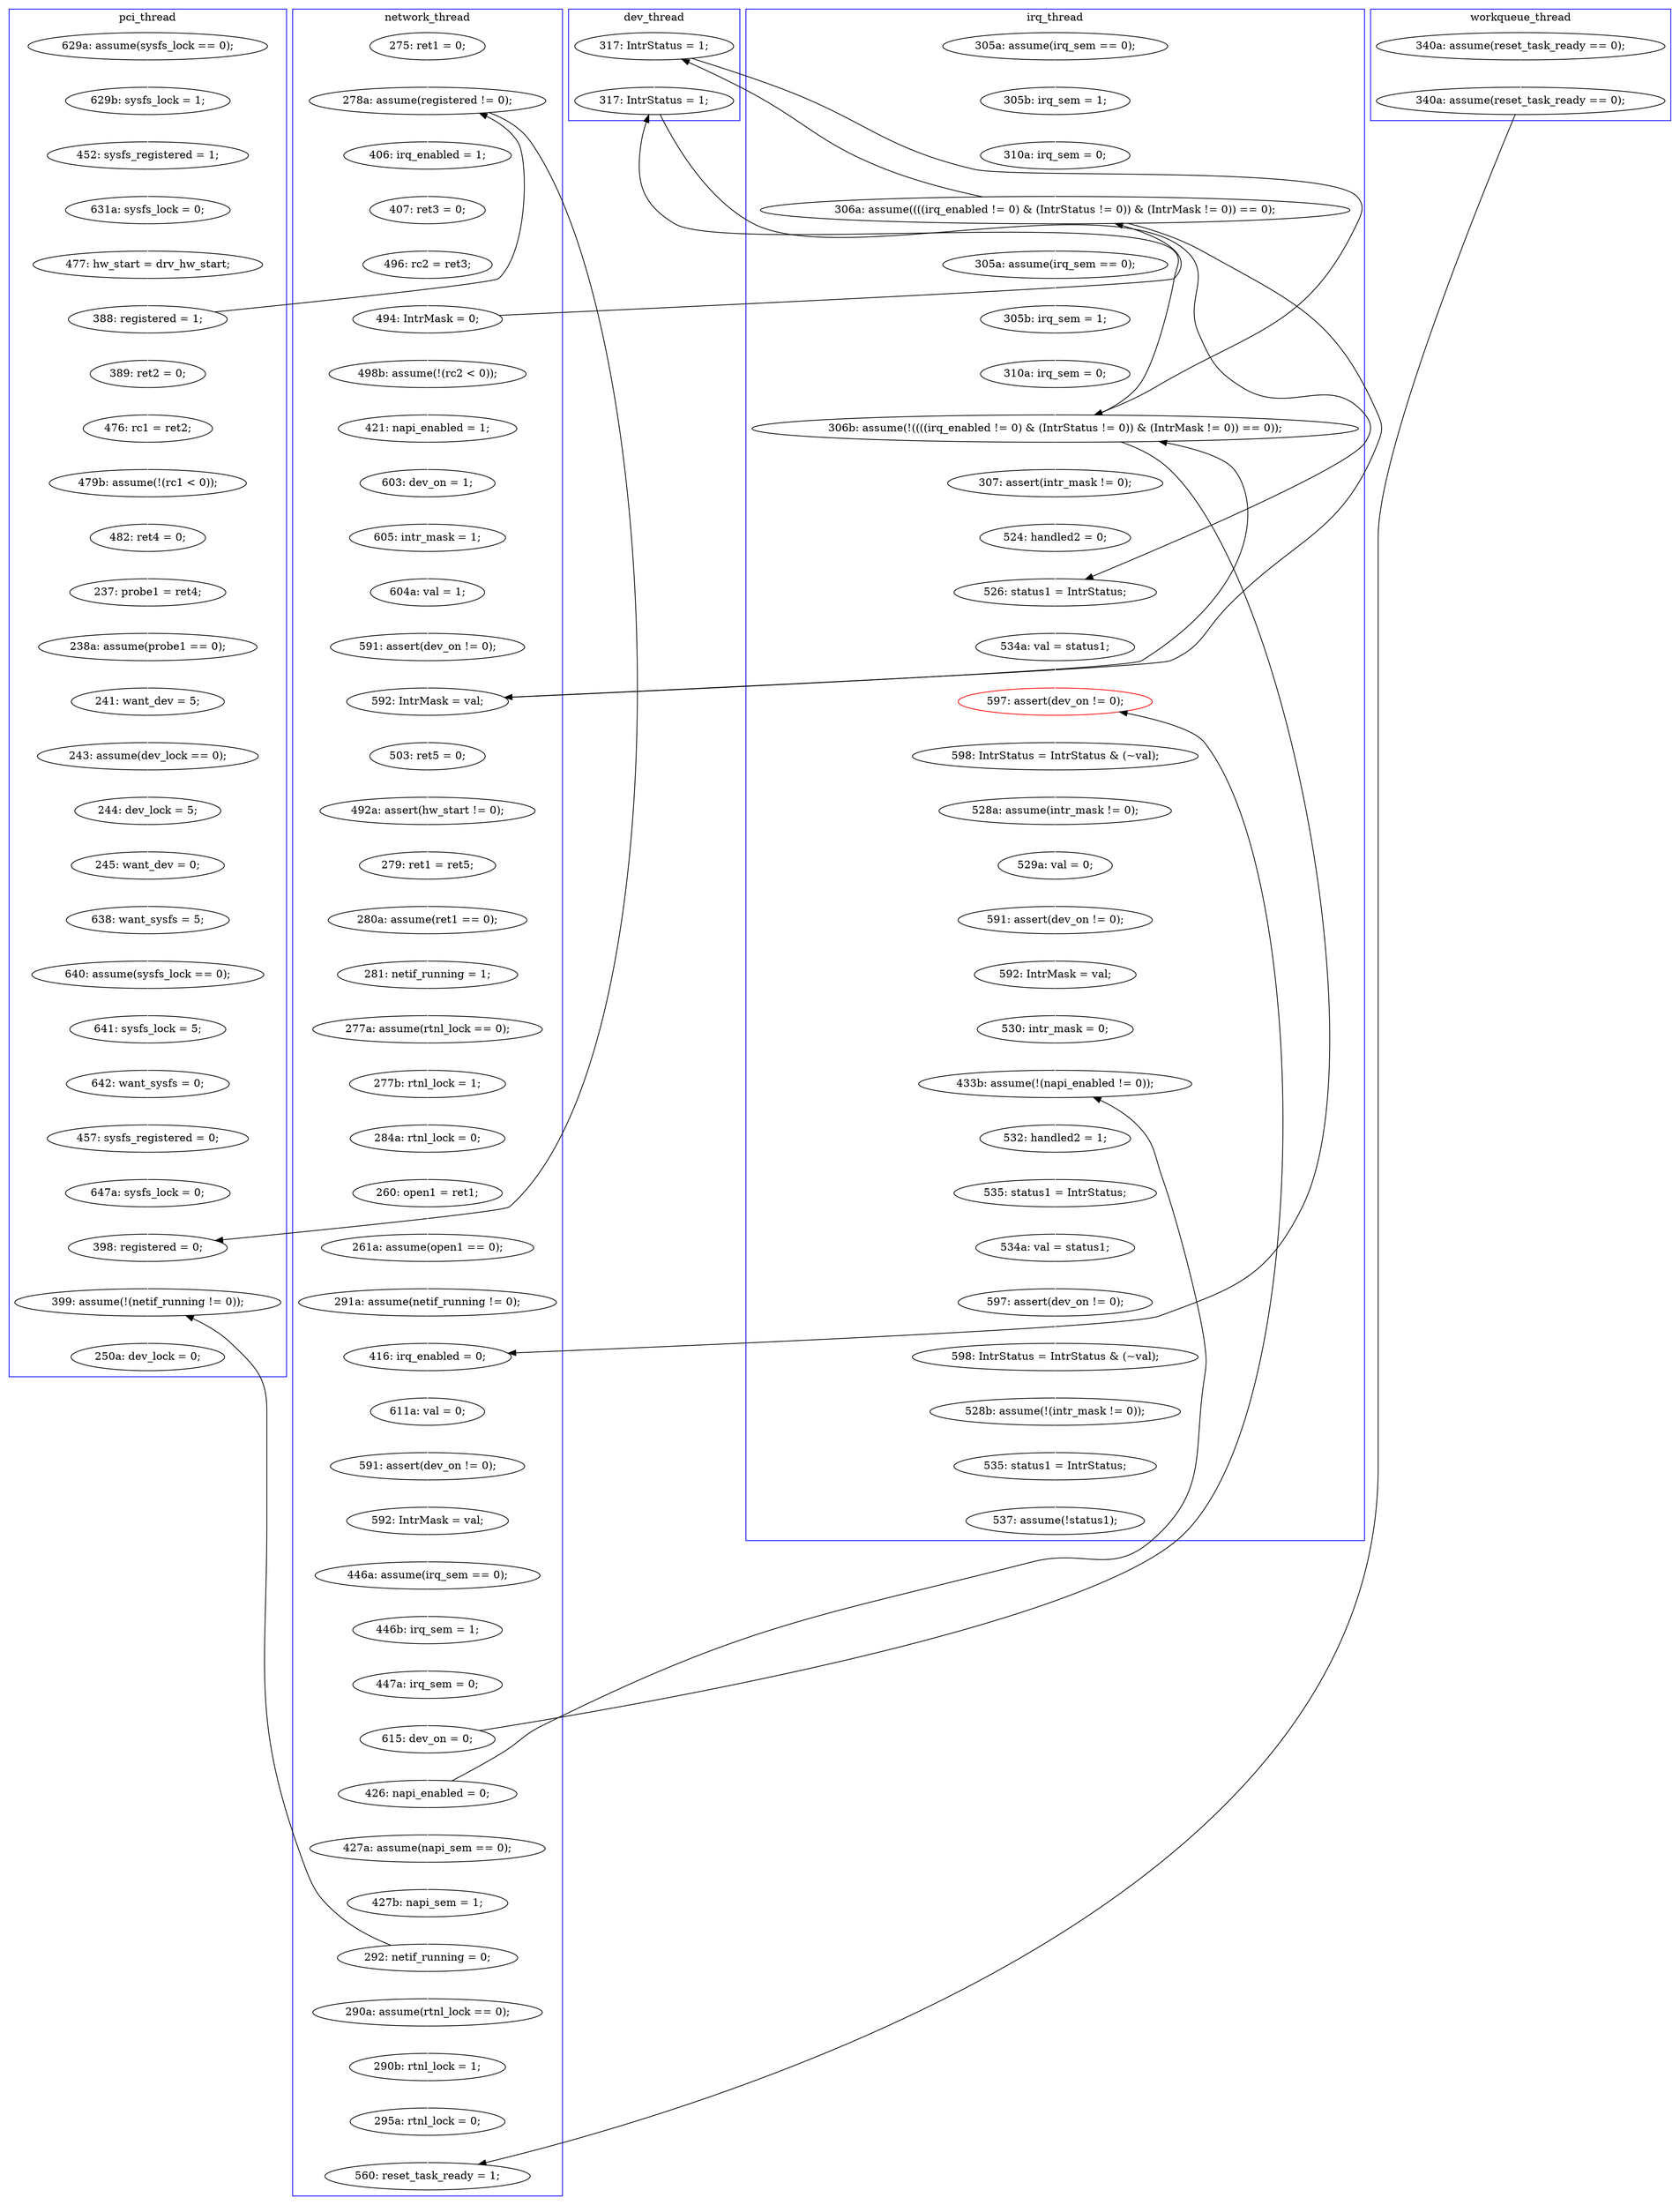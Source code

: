 digraph Counterexample {
	136 -> 196 [color = black, style = solid, constraint = false]
	46 -> 136 [color = white, style = solid]
	191 -> 196 [color = white, style = solid]
	219 -> 220 [color = white, style = solid]
	164 -> 168 [color = white, style = solid]
	95 -> 98 [color = white, style = solid]
	71 -> 72 [color = white, style = solid]
	127 -> 129 [color = black, style = solid, constraint = false]
	110 -> 111 [color = white, style = solid]
	78 -> 79 [color = white, style = solid]
	51 -> 56 [color = white, style = solid]
	228 -> 229 [color = white, style = solid]
	175 -> 176 [color = white, style = solid]
	234 -> 240 [color = white, style = solid]
	57 -> 66 [color = white, style = solid]
	127 -> 164 [color = black, style = solid, constraint = false]
	30 -> 31 [color = white, style = solid]
	233 -> 234 [color = white, style = solid]
	101 -> 127 [color = black, style = solid, constraint = false]
	98 -> 101 [color = black, style = solid, constraint = false]
	188 -> 189 [color = white, style = solid]
	91 -> 94 [color = white, style = solid]
	61 -> 242 [color = black, style = solid, constraint = false]
	56 -> 57 [color = white, style = solid]
	34 -> 49 [color = white, style = solid]
	114 -> 115 [color = white, style = solid]
	216 -> 219 [color = white, style = solid]
	170 -> 171 [color = white, style = solid]
	144 -> 145 [color = white, style = solid]
	81 -> 83 [color = white, style = solid]
	171 -> 175 [color = white, style = solid]
	120 -> 123 [color = white, style = solid]
	70 -> 102 [color = white, style = solid]
	159 -> 164 [color = white, style = solid]
	185 -> 188 [color = white, style = solid]
	214 -> 218 [color = white, style = solid]
	177 -> 179 [color = white, style = solid]
	127 -> 128 [color = white, style = solid]
	143 -> 154 [color = white, style = solid]
	183 -> 226 [color = black, style = solid, constraint = false]
	101 -> 109 [color = white, style = solid]
	201 -> 202 [color = white, style = solid]
	61 -> 77 [color = white, style = solid]
	179 -> 183 [color = white, style = solid]
	229 -> 231 [color = white, style = solid]
	86 -> 90 [color = white, style = solid]
	98 -> 119 [color = white, style = solid]
	202 -> 203 [color = white, style = solid]
	49 -> 51 [color = white, style = solid]
	79 -> 81 [color = white, style = solid]
	231 -> 233 [color = white, style = solid]
	130 -> 131 [color = white, style = solid]
	205 -> 207 [color = white, style = solid]
	209 -> 212 [color = white, style = solid]
	123 -> 127 [color = white, style = solid]
	133 -> 201 [color = white, style = solid]
	222 -> 226 [color = white, style = solid]
	125 -> 129 [color = white, style = solid]
	94 -> 100 [color = white, style = solid]
	168 -> 170 [color = white, style = solid]
	100 -> 101 [color = white, style = solid]
	98 -> 125 [color = black, style = solid, constraint = false]
	132 -> 133 [color = white, style = solid]
	83 -> 86 [color = white, style = solid]
	243 -> 255 [color = white, style = solid]
	125 -> 127 [color = black, style = solid, constraint = false]
	190 -> 191 [color = white, style = solid]
	131 -> 132 [color = white, style = solid]
	176 -> 177 [color = white, style = solid]
	204 -> 214 [color = white, style = solid]
	240 -> 246 [color = white, style = solid]
	128 -> 143 [color = white, style = solid]
	145 -> 148 [color = white, style = solid]
	207 -> 209 [color = white, style = solid]
	220 -> 222 [color = white, style = solid]
	148 -> 159 [color = white, style = solid]
	184 -> 185 [color = white, style = solid]
	117 -> 144 [color = white, style = solid]
	189 -> 190 [color = white, style = solid]
	154 -> 205 [color = white, style = solid]
	66 -> 69 [color = white, style = solid]
	56 -> 61 [color = black, style = solid, constraint = false]
	129 -> 154 [color = black, style = solid, constraint = false]
	105 -> 130 [color = white, style = solid]
	111 -> 114 [color = white, style = solid]
	212 -> 216 [color = white, style = solid]
	31 -> 34 [color = white, style = solid]
	188 -> 243 [color = black, style = solid, constraint = false]
	102 -> 105 [color = white, style = solid]
	119 -> 120 [color = white, style = solid]
	81 -> 98 [color = black, style = solid, constraint = false]
	72 -> 95 [color = white, style = solid]
	226 -> 228 [color = white, style = solid]
	115 -> 116 [color = white, style = solid]
	246 -> 247 [color = white, style = solid]
	183 -> 184 [color = white, style = solid]
	77 -> 78 [color = white, style = solid]
	69 -> 70 [color = white, style = solid]
	59 -> 61 [color = white, style = solid]
	218 -> 242 [color = white, style = solid]
	109 -> 110 [color = white, style = solid]
	179 -> 207 [color = black, style = solid, constraint = false]
	116 -> 117 [color = white, style = solid]
	90 -> 91 [color = white, style = solid]
	242 -> 243 [color = white, style = solid]
	203 -> 204 [color = white, style = solid]
	subgraph cluster5 {
		label = workqueue_thread
		color = blue
		46  [label = "340a: assume(reset_task_ready == 0);"]
		136  [label = "340a: assume(reset_task_ready == 0);"]
	}
	subgraph cluster7 {
		label = dev_thread
		color = blue
		125  [label = "317: IntrStatus = 1;"]
		129  [label = "317: IntrStatus = 1;"]
	}
	subgraph cluster1 {
		label = pci_thread
		color = blue
		218  [label = "647a: sysfs_lock = 0;"]
		214  [label = "457: sysfs_registered = 0;"]
		243  [label = "399: assume(!(netif_running != 0));"]
		70  [label = "482: ret4 = 0;"]
		51  [label = "477: hw_start = drv_hw_start;"]
		105  [label = "238a: assume(probe1 == 0);"]
		132  [label = "244: dev_lock = 5;"]
		204  [label = "642: want_sysfs = 0;"]
		201  [label = "638: want_sysfs = 5;"]
		131  [label = "243: assume(dev_lock == 0);"]
		69  [label = "479b: assume(!(rc1 < 0));"]
		56  [label = "388: registered = 1;"]
		31  [label = "629b: sysfs_lock = 1;"]
		255  [label = "250a: dev_lock = 0;"]
		202  [label = "640: assume(sysfs_lock == 0);"]
		49  [label = "631a: sysfs_lock = 0;"]
		130  [label = "241: want_dev = 5;"]
		242  [label = "398: registered = 0;"]
		66  [label = "476: rc1 = ret2;"]
		57  [label = "389: ret2 = 0;"]
		203  [label = "641: sysfs_lock = 5;"]
		30  [label = "629a: assume(sysfs_lock == 0);"]
		133  [label = "245: want_dev = 0;"]
		102  [label = "237: probe1 = ret4;"]
		34  [label = "452: sysfs_registered = 1;"]
	}
	subgraph cluster3 {
		label = irq_thread
		color = blue
		228  [label = "532: handled2 = 1;"]
		120  [label = "305b: irq_sem = 1;"]
		220  [label = "592: IntrMask = val;"]
		240  [label = "528b: assume(!(intr_mask != 0));"]
		205  [label = "534a: val = status1;"]
		222  [label = "530: intr_mask = 0;"]
		226  [label = "433b: assume(!(napi_enabled != 0));"]
		247  [label = "537: assume(!status1);"]
		143  [label = "524: handled2 = 0;"]
		212  [label = "528a: assume(intr_mask != 0);"]
		231  [label = "534a: val = status1;"]
		128  [label = "307: assert(intr_mask != 0);"]
		246  [label = "535: status1 = IntrStatus;"]
		219  [label = "591: assert(dev_on != 0);"]
		154  [label = "526: status1 = IntrStatus;"]
		233  [label = "597: assert(dev_on != 0);"]
		95  [label = "310a: irq_sem = 0;"]
		98  [label = "306a: assume((((irq_enabled != 0) & (IntrStatus != 0)) & (IntrMask != 0)) == 0);"]
		234  [label = "598: IntrStatus = IntrStatus & (~val);"]
		119  [label = "305a: assume(irq_sem == 0);"]
		71  [label = "305a: assume(irq_sem == 0);"]
		207  [label = "597: assert(dev_on != 0);", color = red]
		123  [label = "310a: irq_sem = 0;"]
		209  [label = "598: IntrStatus = IntrStatus & (~val);"]
		72  [label = "305b: irq_sem = 1;"]
		127  [label = "306b: assume(!((((irq_enabled != 0) & (IntrStatus != 0)) & (IntrMask != 0)) == 0));"]
		229  [label = "535: status1 = IntrStatus;"]
		216  [label = "529a: val = 0;"]
	}
	subgraph cluster2 {
		label = network_thread
		color = blue
		171  [label = "592: IntrMask = val;"]
		176  [label = "446b: irq_sem = 1;"]
		177  [label = "447a: irq_sem = 0;"]
		185  [label = "427b: napi_sem = 1;"]
		90  [label = "603: dev_on = 1;"]
		170  [label = "591: assert(dev_on != 0);"]
		190  [label = "290b: rtnl_lock = 1;"]
		144  [label = "284a: rtnl_lock = 0;"]
		184  [label = "427a: assume(napi_sem == 0);"]
		81  [label = "494: IntrMask = 0;"]
		148  [label = "261a: assume(open1 == 0);"]
		117  [label = "277b: rtnl_lock = 1;"]
		189  [label = "290a: assume(rtnl_lock == 0);"]
		79  [label = "496: rc2 = ret3;"]
		83  [label = "498b: assume(!(rc2 < 0));"]
		188  [label = "292: netif_running = 0;"]
		191  [label = "295a: rtnl_lock = 0;"]
		101  [label = "592: IntrMask = val;"]
		114  [label = "280a: assume(ret1 == 0);"]
		61  [label = "278a: assume(registered != 0);"]
		159  [label = "291a: assume(netif_running != 0);"]
		100  [label = "591: assert(dev_on != 0);"]
		145  [label = "260: open1 = ret1;"]
		78  [label = "407: ret3 = 0;"]
		86  [label = "421: napi_enabled = 1;"]
		196  [label = "560: reset_task_ready = 1;"]
		164  [label = "416: irq_enabled = 0;"]
		168  [label = "611a: val = 0;"]
		77  [label = "406: irq_enabled = 1;"]
		91  [label = "605: intr_mask = 1;"]
		183  [label = "426: napi_enabled = 0;"]
		110  [label = "492a: assert(hw_start != 0);"]
		59  [label = "275: ret1 = 0;"]
		179  [label = "615: dev_on = 0;"]
		115  [label = "281: netif_running = 1;"]
		116  [label = "277a: assume(rtnl_lock == 0);"]
		111  [label = "279: ret1 = ret5;"]
		109  [label = "503: ret5 = 0;"]
		175  [label = "446a: assume(irq_sem == 0);"]
		94  [label = "604a: val = 1;"]
	}
}